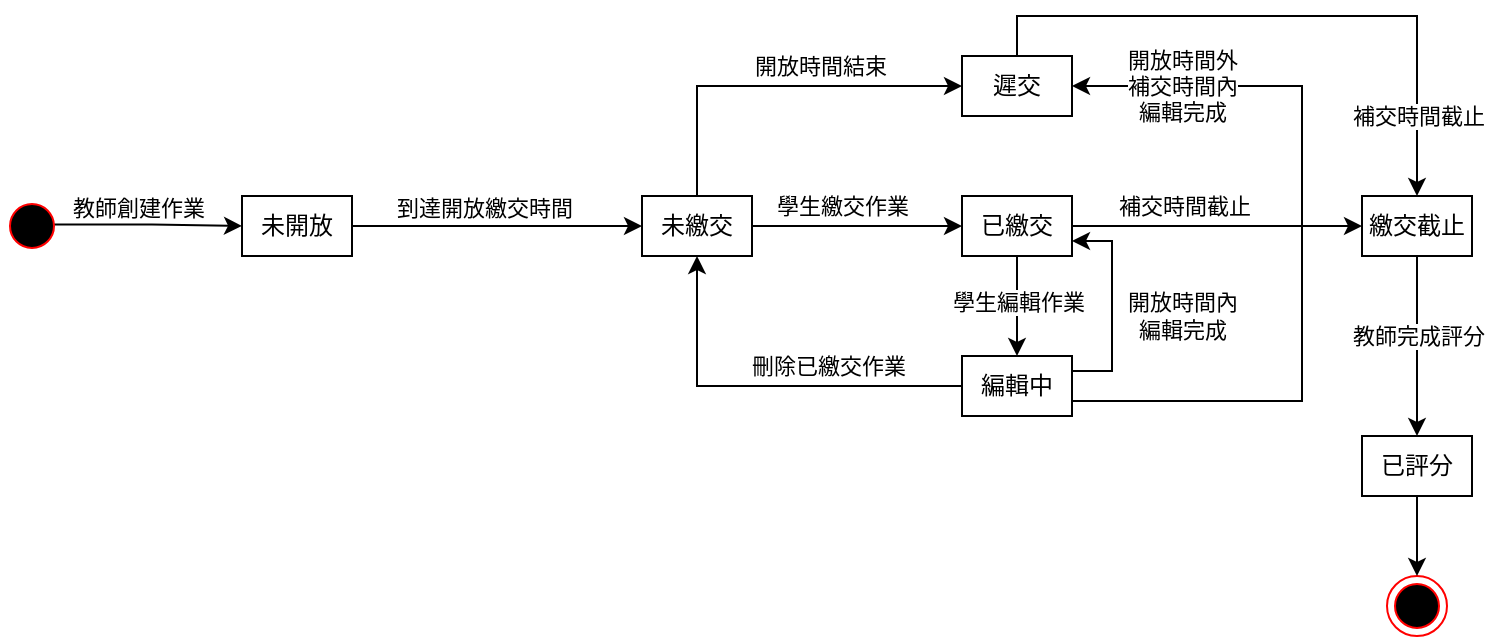 <mxfile version="20.5.1" type="github">
  <diagram id="8KFcW30o-jfEmjitvubG" name="第 1 页">
    <mxGraphModel dx="1028" dy="495" grid="1" gridSize="10" guides="1" tooltips="1" connect="1" arrows="1" fold="1" page="1" pageScale="1" pageWidth="827" pageHeight="1169" math="0" shadow="0">
      <root>
        <mxCell id="0" />
        <mxCell id="1" parent="0" />
        <mxCell id="Z_nKeR-GU3mFNyeW_HD0-5" style="edgeStyle=orthogonalEdgeStyle;rounded=0;orthogonalLoop=1;jettySize=auto;html=1;exitX=0.83;exitY=0.476;exitDx=0;exitDy=0;entryX=0;entryY=0.5;entryDx=0;entryDy=0;exitPerimeter=0;" edge="1" parent="1" source="Z_nKeR-GU3mFNyeW_HD0-1" target="Z_nKeR-GU3mFNyeW_HD0-4">
          <mxGeometry relative="1" as="geometry" />
        </mxCell>
        <mxCell id="Z_nKeR-GU3mFNyeW_HD0-16" value="教師創建作業" style="edgeLabel;html=1;align=center;verticalAlign=middle;resizable=0;points=[];" vertex="1" connectable="0" parent="Z_nKeR-GU3mFNyeW_HD0-5">
          <mxGeometry x="-0.113" y="-2" relative="1" as="geometry">
            <mxPoint y="-11" as="offset" />
          </mxGeometry>
        </mxCell>
        <mxCell id="Z_nKeR-GU3mFNyeW_HD0-1" value="" style="ellipse;html=1;shape=startState;fillColor=#000000;strokeColor=#ff0000;" vertex="1" parent="1">
          <mxGeometry x="40" y="120" width="30" height="30" as="geometry" />
        </mxCell>
        <mxCell id="Z_nKeR-GU3mFNyeW_HD0-2" value="" style="ellipse;html=1;shape=endState;fillColor=#000000;strokeColor=#ff0000;fontSize=11;" vertex="1" parent="1">
          <mxGeometry x="732.5" y="310" width="30" height="30" as="geometry" />
        </mxCell>
        <mxCell id="Z_nKeR-GU3mFNyeW_HD0-7" style="edgeStyle=orthogonalEdgeStyle;rounded=0;orthogonalLoop=1;jettySize=auto;html=1;" edge="1" parent="1" source="Z_nKeR-GU3mFNyeW_HD0-4" target="Z_nKeR-GU3mFNyeW_HD0-6">
          <mxGeometry relative="1" as="geometry" />
        </mxCell>
        <mxCell id="Z_nKeR-GU3mFNyeW_HD0-17" value="到達開放繳交時間" style="edgeLabel;html=1;align=center;verticalAlign=middle;resizable=0;points=[];" vertex="1" connectable="0" parent="Z_nKeR-GU3mFNyeW_HD0-7">
          <mxGeometry x="-0.25" y="-2" relative="1" as="geometry">
            <mxPoint x="11" y="-11" as="offset" />
          </mxGeometry>
        </mxCell>
        <mxCell id="Z_nKeR-GU3mFNyeW_HD0-4" value="未開放" style="rounded=0;whiteSpace=wrap;html=1;" vertex="1" parent="1">
          <mxGeometry x="160" y="120" width="55" height="30" as="geometry" />
        </mxCell>
        <mxCell id="Z_nKeR-GU3mFNyeW_HD0-9" style="edgeStyle=orthogonalEdgeStyle;rounded=0;orthogonalLoop=1;jettySize=auto;html=1;" edge="1" parent="1" source="Z_nKeR-GU3mFNyeW_HD0-6" target="Z_nKeR-GU3mFNyeW_HD0-8">
          <mxGeometry relative="1" as="geometry" />
        </mxCell>
        <mxCell id="Z_nKeR-GU3mFNyeW_HD0-18" value="學生繳交作業" style="edgeLabel;html=1;align=center;verticalAlign=middle;resizable=0;points=[];" vertex="1" connectable="0" parent="Z_nKeR-GU3mFNyeW_HD0-9">
          <mxGeometry x="-0.266" y="2" relative="1" as="geometry">
            <mxPoint x="6" y="-8" as="offset" />
          </mxGeometry>
        </mxCell>
        <mxCell id="Z_nKeR-GU3mFNyeW_HD0-28" style="edgeStyle=orthogonalEdgeStyle;rounded=0;orthogonalLoop=1;jettySize=auto;html=1;entryX=0;entryY=0.5;entryDx=0;entryDy=0;exitX=0.5;exitY=0;exitDx=0;exitDy=0;" edge="1" parent="1" source="Z_nKeR-GU3mFNyeW_HD0-6" target="Z_nKeR-GU3mFNyeW_HD0-27">
          <mxGeometry relative="1" as="geometry" />
        </mxCell>
        <mxCell id="Z_nKeR-GU3mFNyeW_HD0-29" value="開放時間結束" style="edgeLabel;html=1;align=center;verticalAlign=middle;resizable=0;points=[];" vertex="1" connectable="0" parent="Z_nKeR-GU3mFNyeW_HD0-28">
          <mxGeometry x="0.208" y="-1" relative="1" as="geometry">
            <mxPoint x="3" y="-11" as="offset" />
          </mxGeometry>
        </mxCell>
        <mxCell id="Z_nKeR-GU3mFNyeW_HD0-6" value="未繳交" style="rounded=0;whiteSpace=wrap;html=1;" vertex="1" parent="1">
          <mxGeometry x="360" y="120" width="55" height="30" as="geometry" />
        </mxCell>
        <mxCell id="Z_nKeR-GU3mFNyeW_HD0-11" style="edgeStyle=orthogonalEdgeStyle;rounded=0;orthogonalLoop=1;jettySize=auto;html=1;" edge="1" parent="1" source="Z_nKeR-GU3mFNyeW_HD0-8" target="Z_nKeR-GU3mFNyeW_HD0-10">
          <mxGeometry relative="1" as="geometry" />
        </mxCell>
        <mxCell id="Z_nKeR-GU3mFNyeW_HD0-36" value="補交時間截止" style="edgeLabel;html=1;align=center;verticalAlign=middle;resizable=0;points=[];" vertex="1" connectable="0" parent="Z_nKeR-GU3mFNyeW_HD0-11">
          <mxGeometry x="0.166" relative="1" as="geometry">
            <mxPoint x="-29" y="-10" as="offset" />
          </mxGeometry>
        </mxCell>
        <mxCell id="Z_nKeR-GU3mFNyeW_HD0-20" style="edgeStyle=orthogonalEdgeStyle;rounded=0;orthogonalLoop=1;jettySize=auto;html=1;" edge="1" parent="1" source="Z_nKeR-GU3mFNyeW_HD0-8" target="Z_nKeR-GU3mFNyeW_HD0-19">
          <mxGeometry relative="1" as="geometry" />
        </mxCell>
        <mxCell id="Z_nKeR-GU3mFNyeW_HD0-21" value="學生編輯作業" style="edgeLabel;html=1;align=center;verticalAlign=middle;resizable=0;points=[];" vertex="1" connectable="0" parent="Z_nKeR-GU3mFNyeW_HD0-20">
          <mxGeometry x="0.183" y="-1" relative="1" as="geometry">
            <mxPoint x="1" y="-7" as="offset" />
          </mxGeometry>
        </mxCell>
        <mxCell id="Z_nKeR-GU3mFNyeW_HD0-8" value="已繳交" style="rounded=0;whiteSpace=wrap;html=1;" vertex="1" parent="1">
          <mxGeometry x="520" y="120" width="55" height="30" as="geometry" />
        </mxCell>
        <mxCell id="Z_nKeR-GU3mFNyeW_HD0-38" style="edgeStyle=orthogonalEdgeStyle;rounded=0;orthogonalLoop=1;jettySize=auto;html=1;" edge="1" parent="1" source="Z_nKeR-GU3mFNyeW_HD0-10" target="Z_nKeR-GU3mFNyeW_HD0-37">
          <mxGeometry relative="1" as="geometry" />
        </mxCell>
        <mxCell id="Z_nKeR-GU3mFNyeW_HD0-39" value="教師完成評分" style="edgeLabel;html=1;align=center;verticalAlign=middle;resizable=0;points=[];" vertex="1" connectable="0" parent="Z_nKeR-GU3mFNyeW_HD0-38">
          <mxGeometry x="-0.193" y="1" relative="1" as="geometry">
            <mxPoint x="-1" y="3" as="offset" />
          </mxGeometry>
        </mxCell>
        <mxCell id="Z_nKeR-GU3mFNyeW_HD0-10" value="繳交截止" style="rounded=0;whiteSpace=wrap;html=1;" vertex="1" parent="1">
          <mxGeometry x="720" y="120" width="55" height="30" as="geometry" />
        </mxCell>
        <mxCell id="Z_nKeR-GU3mFNyeW_HD0-22" style="edgeStyle=orthogonalEdgeStyle;rounded=0;orthogonalLoop=1;jettySize=auto;html=1;entryX=0.5;entryY=1;entryDx=0;entryDy=0;" edge="1" parent="1" source="Z_nKeR-GU3mFNyeW_HD0-19" target="Z_nKeR-GU3mFNyeW_HD0-6">
          <mxGeometry relative="1" as="geometry" />
        </mxCell>
        <mxCell id="Z_nKeR-GU3mFNyeW_HD0-23" value="刪除已繳交作業" style="edgeLabel;html=1;align=center;verticalAlign=middle;resizable=0;points=[];" vertex="1" connectable="0" parent="Z_nKeR-GU3mFNyeW_HD0-22">
          <mxGeometry x="0.025" y="-1" relative="1" as="geometry">
            <mxPoint x="34" y="-9" as="offset" />
          </mxGeometry>
        </mxCell>
        <mxCell id="Z_nKeR-GU3mFNyeW_HD0-30" style="edgeStyle=orthogonalEdgeStyle;rounded=0;orthogonalLoop=1;jettySize=auto;html=1;entryX=1;entryY=0.75;entryDx=0;entryDy=0;exitX=1;exitY=0.25;exitDx=0;exitDy=0;" edge="1" parent="1" source="Z_nKeR-GU3mFNyeW_HD0-19" target="Z_nKeR-GU3mFNyeW_HD0-8">
          <mxGeometry relative="1" as="geometry" />
        </mxCell>
        <mxCell id="Z_nKeR-GU3mFNyeW_HD0-31" value="開放時間內&lt;br&gt;編輯完成" style="edgeLabel;html=1;align=center;verticalAlign=middle;resizable=0;points=[];" vertex="1" connectable="0" parent="Z_nKeR-GU3mFNyeW_HD0-30">
          <mxGeometry x="-0.383" relative="1" as="geometry">
            <mxPoint x="35" y="-15" as="offset" />
          </mxGeometry>
        </mxCell>
        <mxCell id="Z_nKeR-GU3mFNyeW_HD0-32" style="edgeStyle=orthogonalEdgeStyle;rounded=0;orthogonalLoop=1;jettySize=auto;html=1;exitX=1;exitY=0.75;exitDx=0;exitDy=0;entryX=1;entryY=0.5;entryDx=0;entryDy=0;" edge="1" parent="1" source="Z_nKeR-GU3mFNyeW_HD0-19" target="Z_nKeR-GU3mFNyeW_HD0-27">
          <mxGeometry relative="1" as="geometry">
            <Array as="points">
              <mxPoint x="690" y="223" />
              <mxPoint x="690" y="65" />
            </Array>
          </mxGeometry>
        </mxCell>
        <mxCell id="Z_nKeR-GU3mFNyeW_HD0-33" value="開放時間外&lt;br&gt;補交時間內&lt;br&gt;編輯完成" style="edgeLabel;html=1;align=center;verticalAlign=middle;resizable=0;points=[];" vertex="1" connectable="0" parent="Z_nKeR-GU3mFNyeW_HD0-32">
          <mxGeometry x="0.536" y="1" relative="1" as="geometry">
            <mxPoint x="-35" y="-1" as="offset" />
          </mxGeometry>
        </mxCell>
        <mxCell id="Z_nKeR-GU3mFNyeW_HD0-19" value="編輯中" style="rounded=0;whiteSpace=wrap;html=1;" vertex="1" parent="1">
          <mxGeometry x="520" y="200" width="55" height="30" as="geometry" />
        </mxCell>
        <mxCell id="Z_nKeR-GU3mFNyeW_HD0-34" style="edgeStyle=orthogonalEdgeStyle;rounded=0;orthogonalLoop=1;jettySize=auto;html=1;exitX=0.5;exitY=0;exitDx=0;exitDy=0;entryX=0.5;entryY=0;entryDx=0;entryDy=0;" edge="1" parent="1" source="Z_nKeR-GU3mFNyeW_HD0-27" target="Z_nKeR-GU3mFNyeW_HD0-10">
          <mxGeometry relative="1" as="geometry" />
        </mxCell>
        <mxCell id="Z_nKeR-GU3mFNyeW_HD0-35" value="補交時間截止" style="edgeLabel;html=1;align=center;verticalAlign=middle;resizable=0;points=[];" vertex="1" connectable="0" parent="Z_nKeR-GU3mFNyeW_HD0-34">
          <mxGeometry x="0.743" relative="1" as="geometry">
            <mxPoint as="offset" />
          </mxGeometry>
        </mxCell>
        <mxCell id="Z_nKeR-GU3mFNyeW_HD0-27" value="遲交" style="rounded=0;whiteSpace=wrap;html=1;" vertex="1" parent="1">
          <mxGeometry x="520" y="50" width="55" height="30" as="geometry" />
        </mxCell>
        <mxCell id="Z_nKeR-GU3mFNyeW_HD0-40" style="edgeStyle=orthogonalEdgeStyle;rounded=0;orthogonalLoop=1;jettySize=auto;html=1;exitX=0.5;exitY=1;exitDx=0;exitDy=0;entryX=0.5;entryY=0;entryDx=0;entryDy=0;" edge="1" parent="1" source="Z_nKeR-GU3mFNyeW_HD0-37" target="Z_nKeR-GU3mFNyeW_HD0-2">
          <mxGeometry relative="1" as="geometry" />
        </mxCell>
        <mxCell id="Z_nKeR-GU3mFNyeW_HD0-37" value="已評分" style="rounded=0;whiteSpace=wrap;html=1;" vertex="1" parent="1">
          <mxGeometry x="720" y="240" width="55" height="30" as="geometry" />
        </mxCell>
      </root>
    </mxGraphModel>
  </diagram>
</mxfile>
